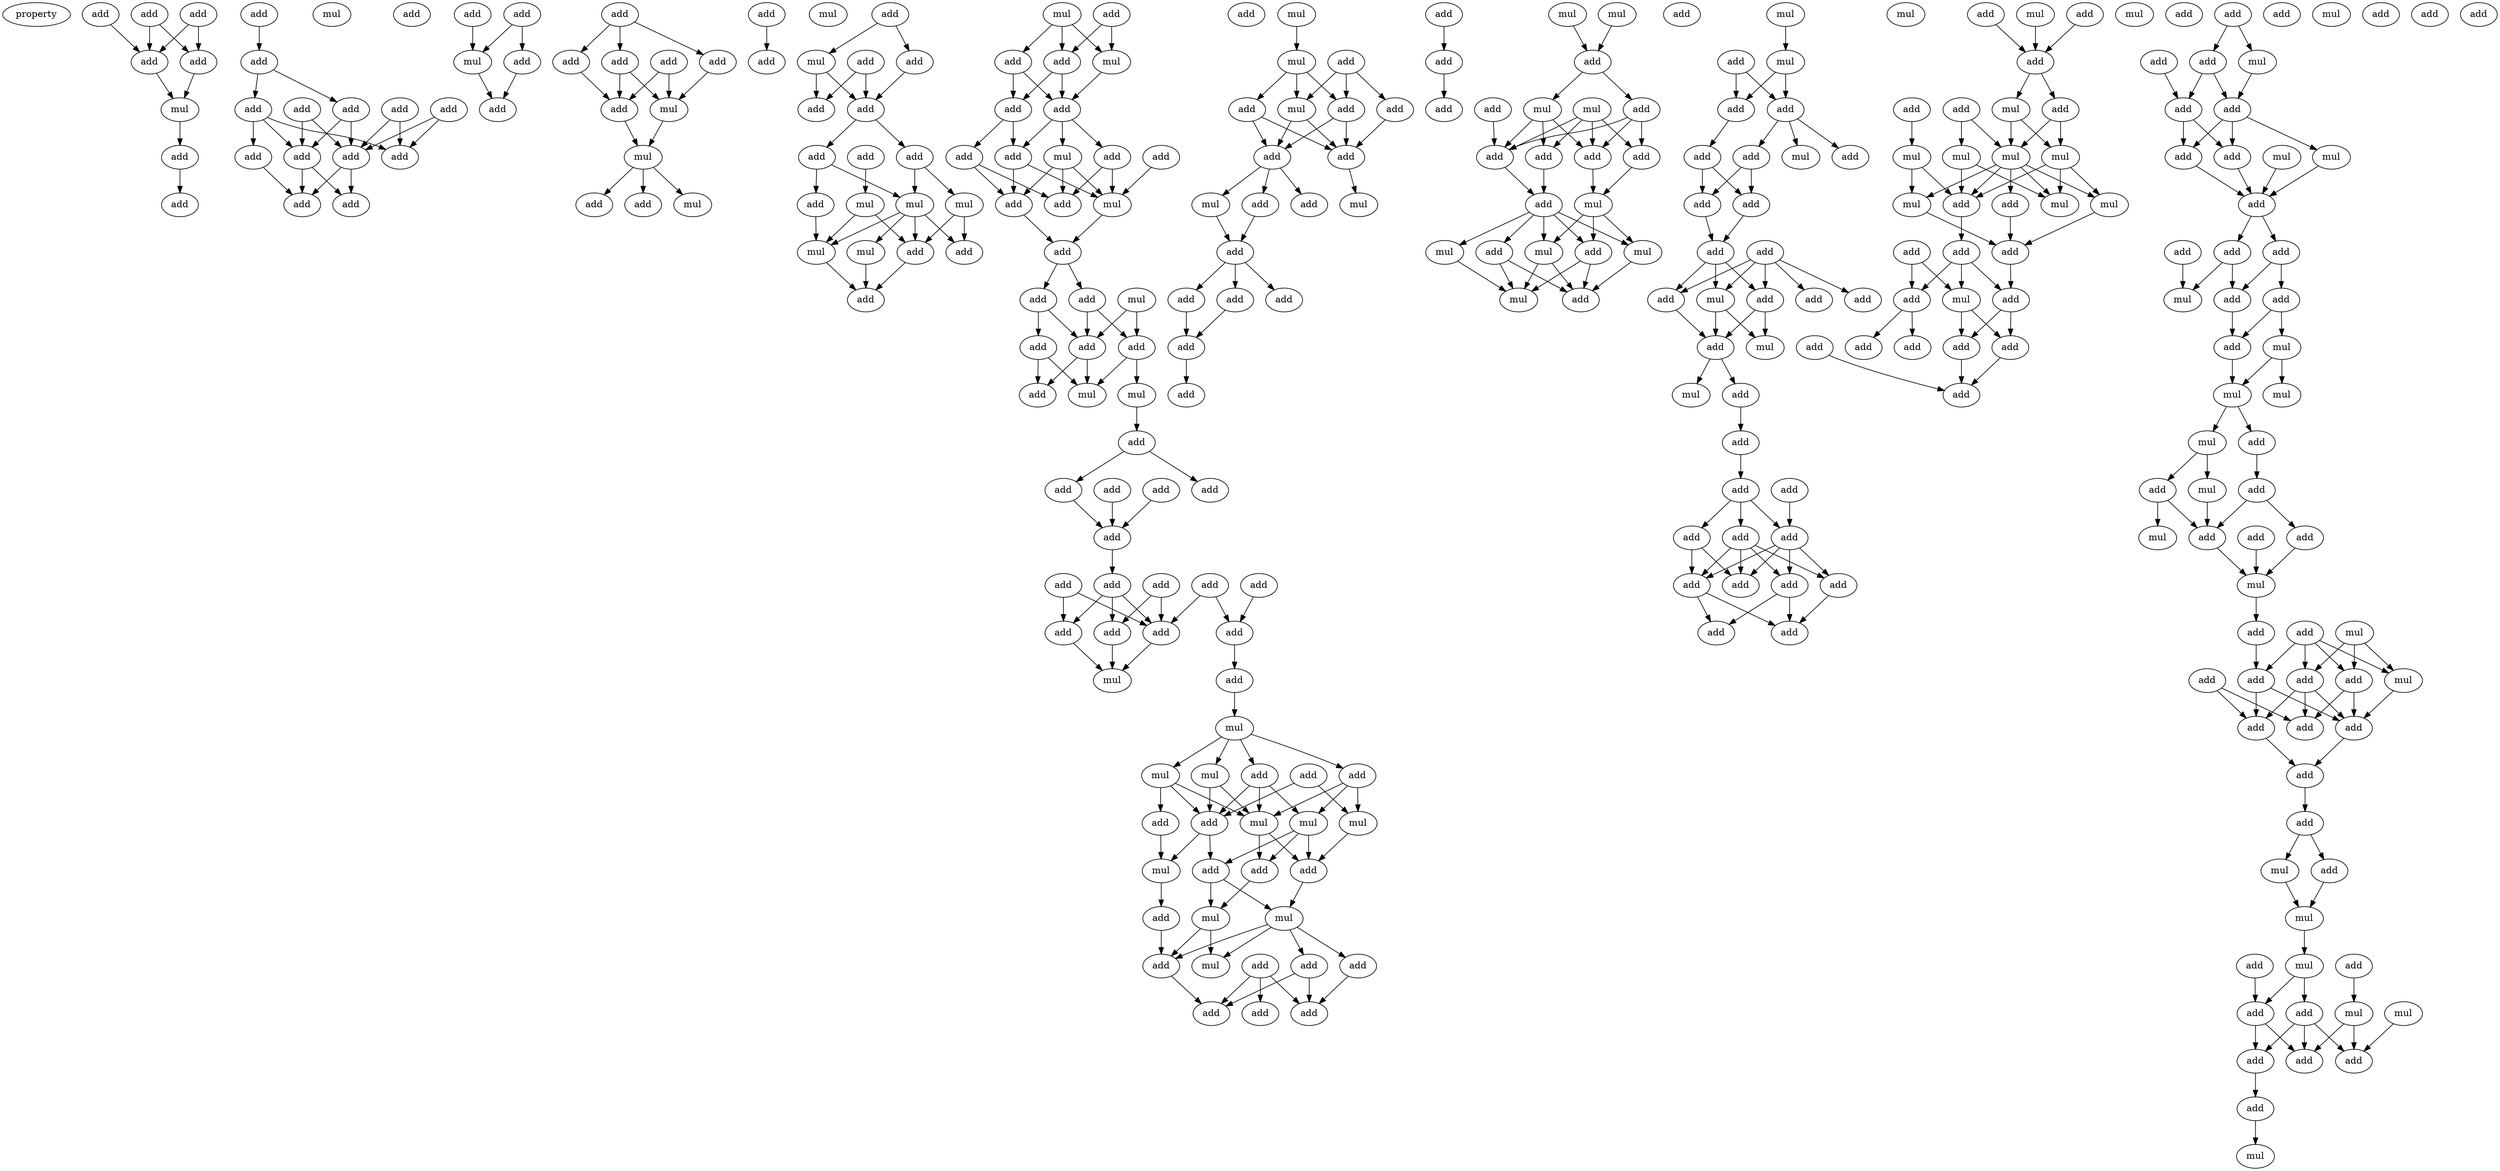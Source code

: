 digraph {
    node [fontcolor=black]
    property [mul=2,lf=1.5]
    0 [ label = add ];
    1 [ label = add ];
    2 [ label = add ];
    3 [ label = add ];
    4 [ label = add ];
    5 [ label = mul ];
    6 [ label = add ];
    7 [ label = add ];
    8 [ label = add ];
    9 [ label = add ];
    10 [ label = add ];
    11 [ label = add ];
    12 [ label = add ];
    13 [ label = add ];
    14 [ label = add ];
    15 [ label = add ];
    16 [ label = add ];
    17 [ label = add ];
    18 [ label = add ];
    19 [ label = add ];
    20 [ label = add ];
    21 [ label = mul ];
    22 [ label = add ];
    23 [ label = add ];
    24 [ label = add ];
    25 [ label = mul ];
    26 [ label = add ];
    27 [ label = add ];
    28 [ label = add ];
    29 [ label = add ];
    30 [ label = add ];
    31 [ label = add ];
    32 [ label = add ];
    33 [ label = add ];
    34 [ label = mul ];
    35 [ label = add ];
    36 [ label = add ];
    37 [ label = mul ];
    38 [ label = add ];
    39 [ label = mul ];
    40 [ label = add ];
    41 [ label = mul ];
    42 [ label = add ];
    43 [ label = add ];
    44 [ label = mul ];
    45 [ label = add ];
    46 [ label = add ];
    47 [ label = add ];
    48 [ label = add ];
    49 [ label = add ];
    50 [ label = add ];
    51 [ label = add ];
    52 [ label = mul ];
    53 [ label = mul ];
    54 [ label = mul ];
    55 [ label = mul ];
    56 [ label = add ];
    57 [ label = add ];
    58 [ label = mul ];
    59 [ label = add ];
    60 [ label = mul ];
    61 [ label = add ];
    62 [ label = mul ];
    63 [ label = add ];
    64 [ label = add ];
    65 [ label = add ];
    66 [ label = add ];
    67 [ label = mul ];
    68 [ label = add ];
    69 [ label = add ];
    70 [ label = add ];
    71 [ label = add ];
    72 [ label = add ];
    73 [ label = add ];
    74 [ label = mul ];
    75 [ label = add ];
    76 [ label = mul ];
    77 [ label = add ];
    78 [ label = add ];
    79 [ label = add ];
    80 [ label = add ];
    81 [ label = add ];
    82 [ label = mul ];
    83 [ label = mul ];
    84 [ label = add ];
    85 [ label = add ];
    86 [ label = add ];
    87 [ label = add ];
    88 [ label = add ];
    89 [ label = add ];
    90 [ label = add ];
    91 [ label = add ];
    92 [ label = add ];
    93 [ label = add ];
    94 [ label = add ];
    95 [ label = add ];
    96 [ label = add ];
    97 [ label = add ];
    98 [ label = add ];
    99 [ label = add ];
    100 [ label = add ];
    101 [ label = add ];
    102 [ label = mul ];
    103 [ label = mul ];
    104 [ label = add ];
    105 [ label = mul ];
    106 [ label = mul ];
    107 [ label = add ];
    108 [ label = add ];
    109 [ label = mul ];
    110 [ label = add ];
    111 [ label = mul ];
    112 [ label = mul ];
    113 [ label = add ];
    114 [ label = add ];
    115 [ label = add ];
    116 [ label = add ];
    117 [ label = mul ];
    118 [ label = mul ];
    119 [ label = mul ];
    120 [ label = add ];
    121 [ label = add ];
    122 [ label = add ];
    123 [ label = add ];
    124 [ label = mul ];
    125 [ label = add ];
    126 [ label = add ];
    127 [ label = add ];
    128 [ label = add ];
    129 [ label = mul ];
    130 [ label = add ];
    131 [ label = mul ];
    132 [ label = mul ];
    133 [ label = add ];
    134 [ label = add ];
    135 [ label = add ];
    136 [ label = add ];
    137 [ label = add ];
    138 [ label = mul ];
    139 [ label = add ];
    140 [ label = add ];
    141 [ label = mul ];
    142 [ label = add ];
    143 [ label = add ];
    144 [ label = add ];
    145 [ label = add ];
    146 [ label = add ];
    147 [ label = add ];
    148 [ label = add ];
    149 [ label = add ];
    150 [ label = add ];
    151 [ label = mul ];
    152 [ label = mul ];
    153 [ label = add ];
    154 [ label = add ];
    155 [ label = mul ];
    156 [ label = add ];
    157 [ label = add ];
    158 [ label = mul ];
    159 [ label = add ];
    160 [ label = add ];
    161 [ label = add ];
    162 [ label = add ];
    163 [ label = add ];
    164 [ label = mul ];
    165 [ label = mul ];
    166 [ label = add ];
    167 [ label = mul ];
    168 [ label = add ];
    169 [ label = mul ];
    170 [ label = add ];
    171 [ label = mul ];
    172 [ label = mul ];
    173 [ label = add ];
    174 [ label = mul ];
    175 [ label = add ];
    176 [ label = add ];
    177 [ label = mul ];
    178 [ label = add ];
    179 [ label = add ];
    180 [ label = add ];
    181 [ label = add ];
    182 [ label = add ];
    183 [ label = add ];
    184 [ label = add ];
    185 [ label = add ];
    186 [ label = mul ];
    187 [ label = add ];
    188 [ label = add ];
    189 [ label = add ];
    190 [ label = add ];
    191 [ label = mul ];
    192 [ label = mul ];
    193 [ label = add ];
    194 [ label = add ];
    195 [ label = add ];
    196 [ label = add ];
    197 [ label = add ];
    198 [ label = add ];
    199 [ label = add ];
    200 [ label = add ];
    201 [ label = add ];
    202 [ label = add ];
    203 [ label = add ];
    204 [ label = add ];
    205 [ label = add ];
    206 [ label = mul ];
    207 [ label = add ];
    208 [ label = mul ];
    209 [ label = mul ];
    210 [ label = add ];
    211 [ label = add ];
    212 [ label = add ];
    213 [ label = add ];
    214 [ label = mul ];
    215 [ label = add ];
    216 [ label = add ];
    217 [ label = mul ];
    218 [ label = mul ];
    219 [ label = mul ];
    220 [ label = mul ];
    221 [ label = mul ];
    222 [ label = mul ];
    223 [ label = add ];
    224 [ label = mul ];
    225 [ label = add ];
    226 [ label = add ];
    227 [ label = add ];
    228 [ label = add ];
    229 [ label = add ];
    230 [ label = add ];
    231 [ label = mul ];
    232 [ label = add ];
    233 [ label = add ];
    234 [ label = add ];
    235 [ label = add ];
    236 [ label = add ];
    237 [ label = add ];
    238 [ label = add ];
    239 [ label = add ];
    240 [ label = mul ];
    241 [ label = add ];
    242 [ label = add ];
    243 [ label = add ];
    244 [ label = add ];
    245 [ label = mul ];
    246 [ label = mul ];
    247 [ label = add ];
    248 [ label = add ];
    249 [ label = add ];
    250 [ label = add ];
    251 [ label = add ];
    252 [ label = add ];
    253 [ label = add ];
    254 [ label = mul ];
    255 [ label = add ];
    256 [ label = mul ];
    257 [ label = add ];
    258 [ label = mul ];
    259 [ label = mul ];
    260 [ label = mul ];
    261 [ label = add ];
    262 [ label = add ];
    263 [ label = mul ];
    264 [ label = add ];
    265 [ label = mul ];
    266 [ label = add ];
    267 [ label = add ];
    268 [ label = add ];
    269 [ label = mul ];
    270 [ label = add ];
    271 [ label = mul ];
    272 [ label = add ];
    273 [ label = add ];
    274 [ label = mul ];
    275 [ label = add ];
    276 [ label = add ];
    277 [ label = add ];
    278 [ label = add ];
    279 [ label = add ];
    280 [ label = add ];
    281 [ label = add ];
    282 [ label = add ];
    283 [ label = mul ];
    284 [ label = add ];
    285 [ label = mul ];
    286 [ label = mul ];
    287 [ label = add ];
    288 [ label = add ];
    289 [ label = mul ];
    290 [ label = mul ];
    291 [ label = add ];
    292 [ label = add ];
    293 [ label = mul ];
    294 [ label = add ];
    295 [ label = add ];
    296 [ label = add ];
    297 [ label = add ];
    298 [ label = add ];
    299 [ label = add ];
    300 [ label = mul ];
    301 [ label = add ];
    0 -> 3 [ name = 0 ];
    0 -> 4 [ name = 1 ];
    1 -> 3 [ name = 2 ];
    2 -> 3 [ name = 3 ];
    2 -> 4 [ name = 4 ];
    3 -> 5 [ name = 5 ];
    4 -> 5 [ name = 6 ];
    5 -> 6 [ name = 7 ];
    6 -> 8 [ name = 8 ];
    7 -> 9 [ name = 9 ];
    9 -> 11 [ name = 10 ];
    9 -> 13 [ name = 11 ];
    10 -> 15 [ name = 12 ];
    10 -> 17 [ name = 13 ];
    11 -> 15 [ name = 14 ];
    11 -> 16 [ name = 15 ];
    11 -> 18 [ name = 16 ];
    12 -> 17 [ name = 17 ];
    12 -> 18 [ name = 18 ];
    13 -> 15 [ name = 19 ];
    13 -> 17 [ name = 20 ];
    14 -> 17 [ name = 21 ];
    14 -> 18 [ name = 22 ];
    15 -> 19 [ name = 23 ];
    15 -> 20 [ name = 24 ];
    16 -> 19 [ name = 25 ];
    17 -> 19 [ name = 26 ];
    17 -> 20 [ name = 27 ];
    23 -> 25 [ name = 28 ];
    23 -> 26 [ name = 29 ];
    24 -> 25 [ name = 30 ];
    25 -> 27 [ name = 31 ];
    26 -> 27 [ name = 32 ];
    28 -> 29 [ name = 33 ];
    28 -> 30 [ name = 34 ];
    28 -> 31 [ name = 35 ];
    29 -> 34 [ name = 36 ];
    29 -> 35 [ name = 37 ];
    30 -> 35 [ name = 38 ];
    31 -> 34 [ name = 39 ];
    32 -> 36 [ name = 40 ];
    33 -> 34 [ name = 41 ];
    33 -> 35 [ name = 42 ];
    34 -> 37 [ name = 43 ];
    35 -> 37 [ name = 44 ];
    37 -> 38 [ name = 45 ];
    37 -> 40 [ name = 46 ];
    37 -> 41 [ name = 47 ];
    42 -> 43 [ name = 48 ];
    42 -> 44 [ name = 49 ];
    43 -> 47 [ name = 50 ];
    44 -> 46 [ name = 51 ];
    44 -> 47 [ name = 52 ];
    45 -> 46 [ name = 53 ];
    45 -> 47 [ name = 54 ];
    47 -> 49 [ name = 55 ];
    47 -> 50 [ name = 56 ];
    48 -> 54 [ name = 57 ];
    49 -> 52 [ name = 58 ];
    49 -> 53 [ name = 59 ];
    50 -> 51 [ name = 60 ];
    50 -> 53 [ name = 61 ];
    51 -> 55 [ name = 62 ];
    52 -> 56 [ name = 63 ];
    52 -> 57 [ name = 64 ];
    53 -> 55 [ name = 65 ];
    53 -> 56 [ name = 66 ];
    53 -> 57 [ name = 67 ];
    53 -> 58 [ name = 68 ];
    54 -> 55 [ name = 69 ];
    54 -> 57 [ name = 70 ];
    55 -> 59 [ name = 71 ];
    57 -> 59 [ name = 72 ];
    58 -> 59 [ name = 73 ];
    60 -> 62 [ name = 74 ];
    60 -> 63 [ name = 75 ];
    60 -> 64 [ name = 76 ];
    61 -> 62 [ name = 77 ];
    61 -> 63 [ name = 78 ];
    62 -> 66 [ name = 79 ];
    63 -> 65 [ name = 80 ];
    63 -> 66 [ name = 81 ];
    64 -> 65 [ name = 82 ];
    64 -> 66 [ name = 83 ];
    65 -> 68 [ name = 84 ];
    65 -> 71 [ name = 85 ];
    66 -> 67 [ name = 86 ];
    66 -> 70 [ name = 87 ];
    66 -> 71 [ name = 88 ];
    67 -> 72 [ name = 89 ];
    67 -> 73 [ name = 90 ];
    67 -> 74 [ name = 91 ];
    68 -> 72 [ name = 92 ];
    68 -> 73 [ name = 93 ];
    69 -> 74 [ name = 94 ];
    70 -> 72 [ name = 95 ];
    70 -> 74 [ name = 96 ];
    71 -> 73 [ name = 97 ];
    71 -> 74 [ name = 98 ];
    73 -> 75 [ name = 99 ];
    74 -> 75 [ name = 100 ];
    75 -> 77 [ name = 101 ];
    75 -> 78 [ name = 102 ];
    76 -> 80 [ name = 103 ];
    76 -> 81 [ name = 104 ];
    77 -> 80 [ name = 105 ];
    77 -> 81 [ name = 106 ];
    78 -> 79 [ name = 107 ];
    78 -> 80 [ name = 108 ];
    79 -> 82 [ name = 109 ];
    79 -> 84 [ name = 110 ];
    80 -> 82 [ name = 111 ];
    80 -> 84 [ name = 112 ];
    81 -> 82 [ name = 113 ];
    81 -> 83 [ name = 114 ];
    83 -> 86 [ name = 115 ];
    86 -> 87 [ name = 116 ];
    86 -> 88 [ name = 117 ];
    87 -> 91 [ name = 118 ];
    89 -> 91 [ name = 119 ];
    90 -> 91 [ name = 120 ];
    91 -> 93 [ name = 121 ];
    92 -> 97 [ name = 122 ];
    92 -> 99 [ name = 123 ];
    93 -> 97 [ name = 124 ];
    93 -> 99 [ name = 125 ];
    93 -> 100 [ name = 126 ];
    94 -> 98 [ name = 127 ];
    95 -> 99 [ name = 128 ];
    95 -> 100 [ name = 129 ];
    96 -> 98 [ name = 130 ];
    96 -> 99 [ name = 131 ];
    97 -> 102 [ name = 132 ];
    98 -> 101 [ name = 133 ];
    99 -> 102 [ name = 134 ];
    100 -> 102 [ name = 135 ];
    101 -> 103 [ name = 136 ];
    103 -> 104 [ name = 137 ];
    103 -> 105 [ name = 138 ];
    103 -> 106 [ name = 139 ];
    103 -> 107 [ name = 140 ];
    104 -> 109 [ name = 141 ];
    104 -> 111 [ name = 142 ];
    104 -> 112 [ name = 143 ];
    105 -> 110 [ name = 144 ];
    105 -> 111 [ name = 145 ];
    105 -> 113 [ name = 146 ];
    106 -> 110 [ name = 147 ];
    106 -> 111 [ name = 148 ];
    107 -> 109 [ name = 149 ];
    107 -> 110 [ name = 150 ];
    107 -> 111 [ name = 151 ];
    108 -> 110 [ name = 152 ];
    108 -> 112 [ name = 153 ];
    109 -> 114 [ name = 154 ];
    109 -> 115 [ name = 155 ];
    109 -> 116 [ name = 156 ];
    110 -> 115 [ name = 157 ];
    110 -> 117 [ name = 158 ];
    111 -> 114 [ name = 159 ];
    111 -> 116 [ name = 160 ];
    112 -> 116 [ name = 161 ];
    113 -> 117 [ name = 162 ];
    114 -> 119 [ name = 163 ];
    115 -> 118 [ name = 164 ];
    115 -> 119 [ name = 165 ];
    116 -> 118 [ name = 166 ];
    117 -> 120 [ name = 167 ];
    118 -> 122 [ name = 168 ];
    118 -> 123 [ name = 169 ];
    118 -> 124 [ name = 170 ];
    118 -> 125 [ name = 171 ];
    119 -> 122 [ name = 172 ];
    119 -> 124 [ name = 173 ];
    120 -> 122 [ name = 174 ];
    121 -> 126 [ name = 175 ];
    121 -> 127 [ name = 176 ];
    121 -> 128 [ name = 177 ];
    122 -> 127 [ name = 178 ];
    123 -> 126 [ name = 179 ];
    123 -> 127 [ name = 180 ];
    125 -> 126 [ name = 181 ];
    129 -> 131 [ name = 182 ];
    130 -> 132 [ name = 183 ];
    130 -> 133 [ name = 184 ];
    130 -> 134 [ name = 185 ];
    131 -> 132 [ name = 186 ];
    131 -> 133 [ name = 187 ];
    131 -> 135 [ name = 188 ];
    132 -> 136 [ name = 189 ];
    132 -> 137 [ name = 190 ];
    133 -> 136 [ name = 191 ];
    133 -> 137 [ name = 192 ];
    134 -> 137 [ name = 193 ];
    135 -> 136 [ name = 194 ];
    135 -> 137 [ name = 195 ];
    136 -> 138 [ name = 196 ];
    136 -> 139 [ name = 197 ];
    136 -> 140 [ name = 198 ];
    137 -> 141 [ name = 199 ];
    138 -> 142 [ name = 200 ];
    140 -> 142 [ name = 201 ];
    142 -> 143 [ name = 202 ];
    142 -> 144 [ name = 203 ];
    142 -> 145 [ name = 204 ];
    143 -> 146 [ name = 205 ];
    144 -> 146 [ name = 206 ];
    146 -> 148 [ name = 207 ];
    147 -> 149 [ name = 208 ];
    149 -> 150 [ name = 209 ];
    151 -> 153 [ name = 210 ];
    152 -> 153 [ name = 211 ];
    153 -> 155 [ name = 212 ];
    153 -> 157 [ name = 213 ];
    155 -> 159 [ name = 214 ];
    155 -> 160 [ name = 215 ];
    155 -> 162 [ name = 216 ];
    156 -> 159 [ name = 217 ];
    157 -> 159 [ name = 218 ];
    157 -> 160 [ name = 219 ];
    157 -> 161 [ name = 220 ];
    158 -> 159 [ name = 221 ];
    158 -> 160 [ name = 222 ];
    158 -> 161 [ name = 223 ];
    158 -> 162 [ name = 224 ];
    159 -> 163 [ name = 225 ];
    160 -> 164 [ name = 226 ];
    161 -> 164 [ name = 227 ];
    162 -> 163 [ name = 228 ];
    163 -> 165 [ name = 229 ];
    163 -> 166 [ name = 230 ];
    163 -> 167 [ name = 231 ];
    163 -> 168 [ name = 232 ];
    163 -> 169 [ name = 233 ];
    164 -> 165 [ name = 234 ];
    164 -> 167 [ name = 235 ];
    164 -> 168 [ name = 236 ];
    165 -> 170 [ name = 237 ];
    165 -> 171 [ name = 238 ];
    166 -> 170 [ name = 239 ];
    166 -> 171 [ name = 240 ];
    167 -> 170 [ name = 241 ];
    168 -> 170 [ name = 242 ];
    168 -> 171 [ name = 243 ];
    169 -> 171 [ name = 244 ];
    172 -> 174 [ name = 245 ];
    173 -> 175 [ name = 246 ];
    173 -> 176 [ name = 247 ];
    174 -> 175 [ name = 248 ];
    174 -> 176 [ name = 249 ];
    175 -> 178 [ name = 250 ];
    176 -> 177 [ name = 251 ];
    176 -> 179 [ name = 252 ];
    176 -> 180 [ name = 253 ];
    178 -> 181 [ name = 254 ];
    178 -> 182 [ name = 255 ];
    180 -> 181 [ name = 256 ];
    180 -> 182 [ name = 257 ];
    181 -> 184 [ name = 258 ];
    182 -> 184 [ name = 259 ];
    183 -> 185 [ name = 260 ];
    183 -> 186 [ name = 261 ];
    183 -> 187 [ name = 262 ];
    183 -> 188 [ name = 263 ];
    183 -> 189 [ name = 264 ];
    184 -> 185 [ name = 265 ];
    184 -> 186 [ name = 266 ];
    184 -> 189 [ name = 267 ];
    185 -> 190 [ name = 268 ];
    186 -> 190 [ name = 269 ];
    186 -> 191 [ name = 270 ];
    189 -> 190 [ name = 271 ];
    189 -> 191 [ name = 272 ];
    190 -> 192 [ name = 273 ];
    190 -> 193 [ name = 274 ];
    193 -> 194 [ name = 275 ];
    194 -> 196 [ name = 276 ];
    195 -> 199 [ name = 277 ];
    196 -> 197 [ name = 278 ];
    196 -> 198 [ name = 279 ];
    196 -> 199 [ name = 280 ];
    197 -> 200 [ name = 281 ];
    197 -> 202 [ name = 282 ];
    198 -> 200 [ name = 283 ];
    198 -> 201 [ name = 284 ];
    198 -> 202 [ name = 285 ];
    198 -> 203 [ name = 286 ];
    199 -> 200 [ name = 287 ];
    199 -> 201 [ name = 288 ];
    199 -> 202 [ name = 289 ];
    199 -> 203 [ name = 290 ];
    200 -> 204 [ name = 291 ];
    200 -> 205 [ name = 292 ];
    201 -> 204 [ name = 293 ];
    201 -> 205 [ name = 294 ];
    203 -> 204 [ name = 295 ];
    207 -> 211 [ name = 296 ];
    209 -> 211 [ name = 297 ];
    210 -> 211 [ name = 298 ];
    211 -> 214 [ name = 299 ];
    211 -> 216 [ name = 300 ];
    213 -> 218 [ name = 301 ];
    214 -> 217 [ name = 302 ];
    214 -> 219 [ name = 303 ];
    215 -> 219 [ name = 304 ];
    215 -> 220 [ name = 305 ];
    216 -> 217 [ name = 306 ];
    216 -> 219 [ name = 307 ];
    217 -> 221 [ name = 308 ];
    217 -> 223 [ name = 309 ];
    217 -> 224 [ name = 310 ];
    218 -> 222 [ name = 311 ];
    218 -> 223 [ name = 312 ];
    219 -> 221 [ name = 313 ];
    219 -> 222 [ name = 314 ];
    219 -> 223 [ name = 315 ];
    219 -> 224 [ name = 316 ];
    219 -> 225 [ name = 317 ];
    220 -> 221 [ name = 318 ];
    220 -> 223 [ name = 319 ];
    222 -> 227 [ name = 320 ];
    223 -> 228 [ name = 321 ];
    224 -> 227 [ name = 322 ];
    225 -> 227 [ name = 323 ];
    226 -> 229 [ name = 324 ];
    226 -> 231 [ name = 325 ];
    227 -> 230 [ name = 326 ];
    228 -> 229 [ name = 327 ];
    228 -> 230 [ name = 328 ];
    228 -> 231 [ name = 329 ];
    229 -> 232 [ name = 330 ];
    229 -> 234 [ name = 331 ];
    230 -> 233 [ name = 332 ];
    230 -> 235 [ name = 333 ];
    231 -> 233 [ name = 334 ];
    231 -> 235 [ name = 335 ];
    233 -> 237 [ name = 336 ];
    235 -> 237 [ name = 337 ];
    236 -> 237 [ name = 338 ];
    238 -> 240 [ name = 339 ];
    238 -> 241 [ name = 340 ];
    239 -> 242 [ name = 341 ];
    240 -> 243 [ name = 342 ];
    241 -> 242 [ name = 343 ];
    241 -> 243 [ name = 344 ];
    242 -> 244 [ name = 345 ];
    242 -> 247 [ name = 346 ];
    243 -> 244 [ name = 347 ];
    243 -> 245 [ name = 348 ];
    243 -> 247 [ name = 349 ];
    244 -> 248 [ name = 350 ];
    245 -> 248 [ name = 351 ];
    246 -> 248 [ name = 352 ];
    247 -> 248 [ name = 353 ];
    248 -> 250 [ name = 354 ];
    248 -> 251 [ name = 355 ];
    249 -> 254 [ name = 356 ];
    250 -> 252 [ name = 357 ];
    250 -> 253 [ name = 358 ];
    251 -> 253 [ name = 359 ];
    251 -> 254 [ name = 360 ];
    252 -> 255 [ name = 361 ];
    252 -> 256 [ name = 362 ];
    253 -> 255 [ name = 363 ];
    255 -> 258 [ name = 364 ];
    256 -> 258 [ name = 365 ];
    256 -> 259 [ name = 366 ];
    258 -> 260 [ name = 367 ];
    258 -> 261 [ name = 368 ];
    260 -> 262 [ name = 369 ];
    260 -> 263 [ name = 370 ];
    261 -> 264 [ name = 371 ];
    262 -> 265 [ name = 372 ];
    262 -> 266 [ name = 373 ];
    263 -> 266 [ name = 374 ];
    264 -> 266 [ name = 375 ];
    264 -> 267 [ name = 376 ];
    266 -> 269 [ name = 377 ];
    267 -> 269 [ name = 378 ];
    268 -> 269 [ name = 379 ];
    269 -> 270 [ name = 380 ];
    270 -> 277 [ name = 381 ];
    271 -> 273 [ name = 382 ];
    271 -> 274 [ name = 383 ];
    271 -> 275 [ name = 384 ];
    272 -> 273 [ name = 385 ];
    272 -> 274 [ name = 386 ];
    272 -> 275 [ name = 387 ];
    272 -> 277 [ name = 388 ];
    273 -> 278 [ name = 389 ];
    273 -> 280 [ name = 390 ];
    274 -> 278 [ name = 391 ];
    275 -> 278 [ name = 392 ];
    275 -> 279 [ name = 393 ];
    275 -> 280 [ name = 394 ];
    276 -> 279 [ name = 395 ];
    276 -> 280 [ name = 396 ];
    277 -> 278 [ name = 397 ];
    277 -> 279 [ name = 398 ];
    278 -> 281 [ name = 399 ];
    279 -> 281 [ name = 400 ];
    281 -> 282 [ name = 401 ];
    282 -> 283 [ name = 402 ];
    282 -> 284 [ name = 403 ];
    283 -> 285 [ name = 404 ];
    284 -> 285 [ name = 405 ];
    285 -> 286 [ name = 406 ];
    286 -> 291 [ name = 407 ];
    286 -> 292 [ name = 408 ];
    287 -> 293 [ name = 409 ];
    288 -> 292 [ name = 410 ];
    289 -> 295 [ name = 411 ];
    291 -> 294 [ name = 412 ];
    291 -> 295 [ name = 413 ];
    291 -> 296 [ name = 414 ];
    292 -> 294 [ name = 415 ];
    292 -> 296 [ name = 416 ];
    293 -> 295 [ name = 417 ];
    293 -> 296 [ name = 418 ];
    294 -> 297 [ name = 419 ];
    297 -> 300 [ name = 420 ];
}
